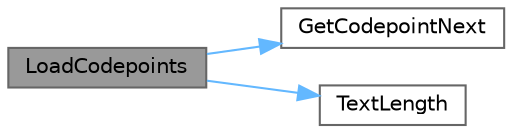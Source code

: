 digraph "LoadCodepoints"
{
 // LATEX_PDF_SIZE
  bgcolor="transparent";
  edge [fontname=Helvetica,fontsize=10,labelfontname=Helvetica,labelfontsize=10];
  node [fontname=Helvetica,fontsize=10,shape=box,height=0.2,width=0.4];
  rankdir="LR";
  Node1 [id="Node000001",label="LoadCodepoints",height=0.2,width=0.4,color="gray40", fillcolor="grey60", style="filled", fontcolor="black",tooltip=" "];
  Node1 -> Node2 [id="edge3_Node000001_Node000002",color="steelblue1",style="solid",tooltip=" "];
  Node2 [id="Node000002",label="GetCodepointNext",height=0.2,width=0.4,color="grey40", fillcolor="white", style="filled",URL="$_classes_2lib_2rtext_8c.html#a502188494be285261d46b843b122c97a",tooltip=" "];
  Node1 -> Node3 [id="edge4_Node000001_Node000003",color="steelblue1",style="solid",tooltip=" "];
  Node3 [id="Node000003",label="TextLength",height=0.2,width=0.4,color="grey40", fillcolor="white", style="filled",URL="$_classes_2lib_2rtext_8c.html#a5ac8f1891934193dc88fd85f493c3a41",tooltip=" "];
}

